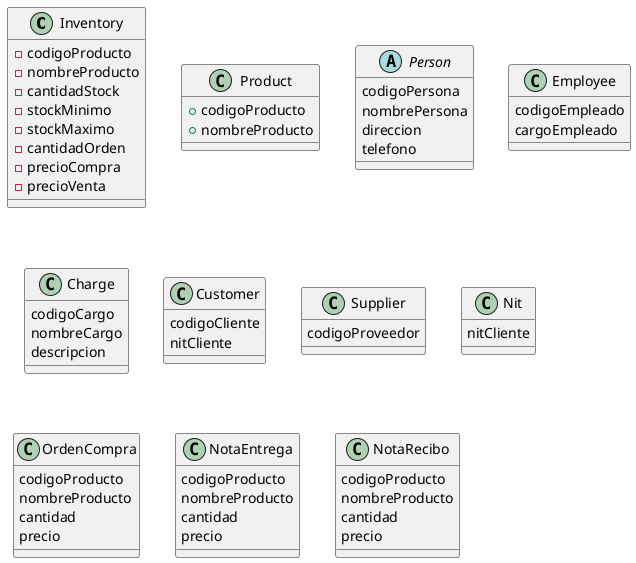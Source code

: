@startuml Dominio

class Inventory {
    -codigoProducto 
    -nombreProducto 
    -cantidadStock  
    -stockMinimo    
    -stockMaximo    
    -cantidadOrden  
    -precioCompra   
    -precioVenta    
}

class Product {
    +codigoProducto 
    +nombreProducto 
}

abstract class Person {
    codigoPersona  
    nombrePersona  
    direccion      
    telefono       
}

class Employee {
    codigoEmpleado 
    cargoEmpleado  
}

class Charge {
    codigoCargo    
    nombreCargo    
    descripcion    
}

class Customer {
    codigoCliente  
    nitCliente     
}

class Supplier {
    codigoProveedor 
}

class Nit {
    nitCliente     
}

class OrdenCompra {
    codigoProducto 
    nombreProducto 
    cantidad       
    precio         
}

class NotaEntrega {
    codigoProducto 
    nombreProducto 
    cantidad       
    precio         
}

class NotaRecibo {
    codigoProducto 
    nombreProducto 
    cantidad       
    precio         
}

@enduml